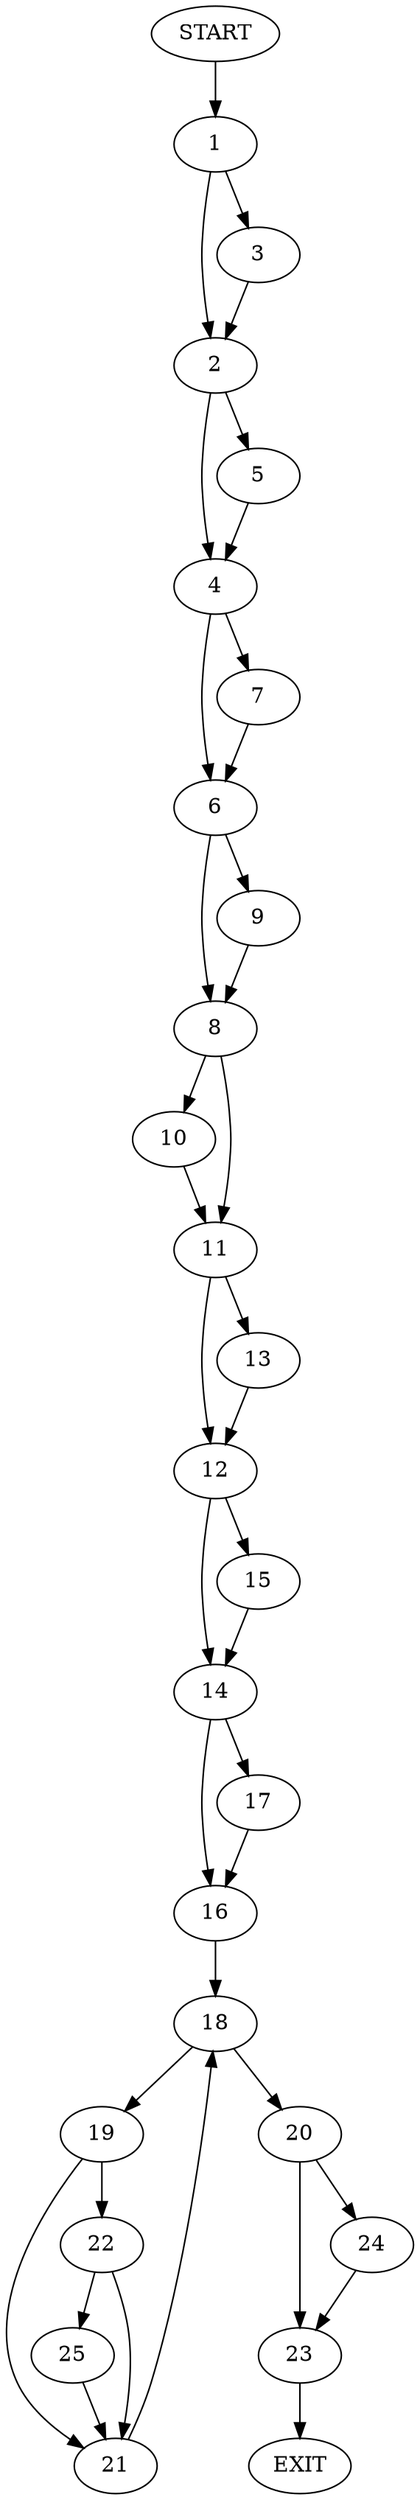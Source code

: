 digraph {
0 [label="START"]
26 [label="EXIT"]
0 -> 1
1 -> 2
1 -> 3
2 -> 4
2 -> 5
3 -> 2
5 -> 4
4 -> 6
4 -> 7
7 -> 6
6 -> 8
6 -> 9
8 -> 10
8 -> 11
9 -> 8
10 -> 11
11 -> 12
11 -> 13
12 -> 14
12 -> 15
13 -> 12
14 -> 16
14 -> 17
15 -> 14
17 -> 16
16 -> 18
18 -> 19
18 -> 20
19 -> 21
19 -> 22
20 -> 23
20 -> 24
22 -> 21
22 -> 25
21 -> 18
25 -> 21
24 -> 23
23 -> 26
}
